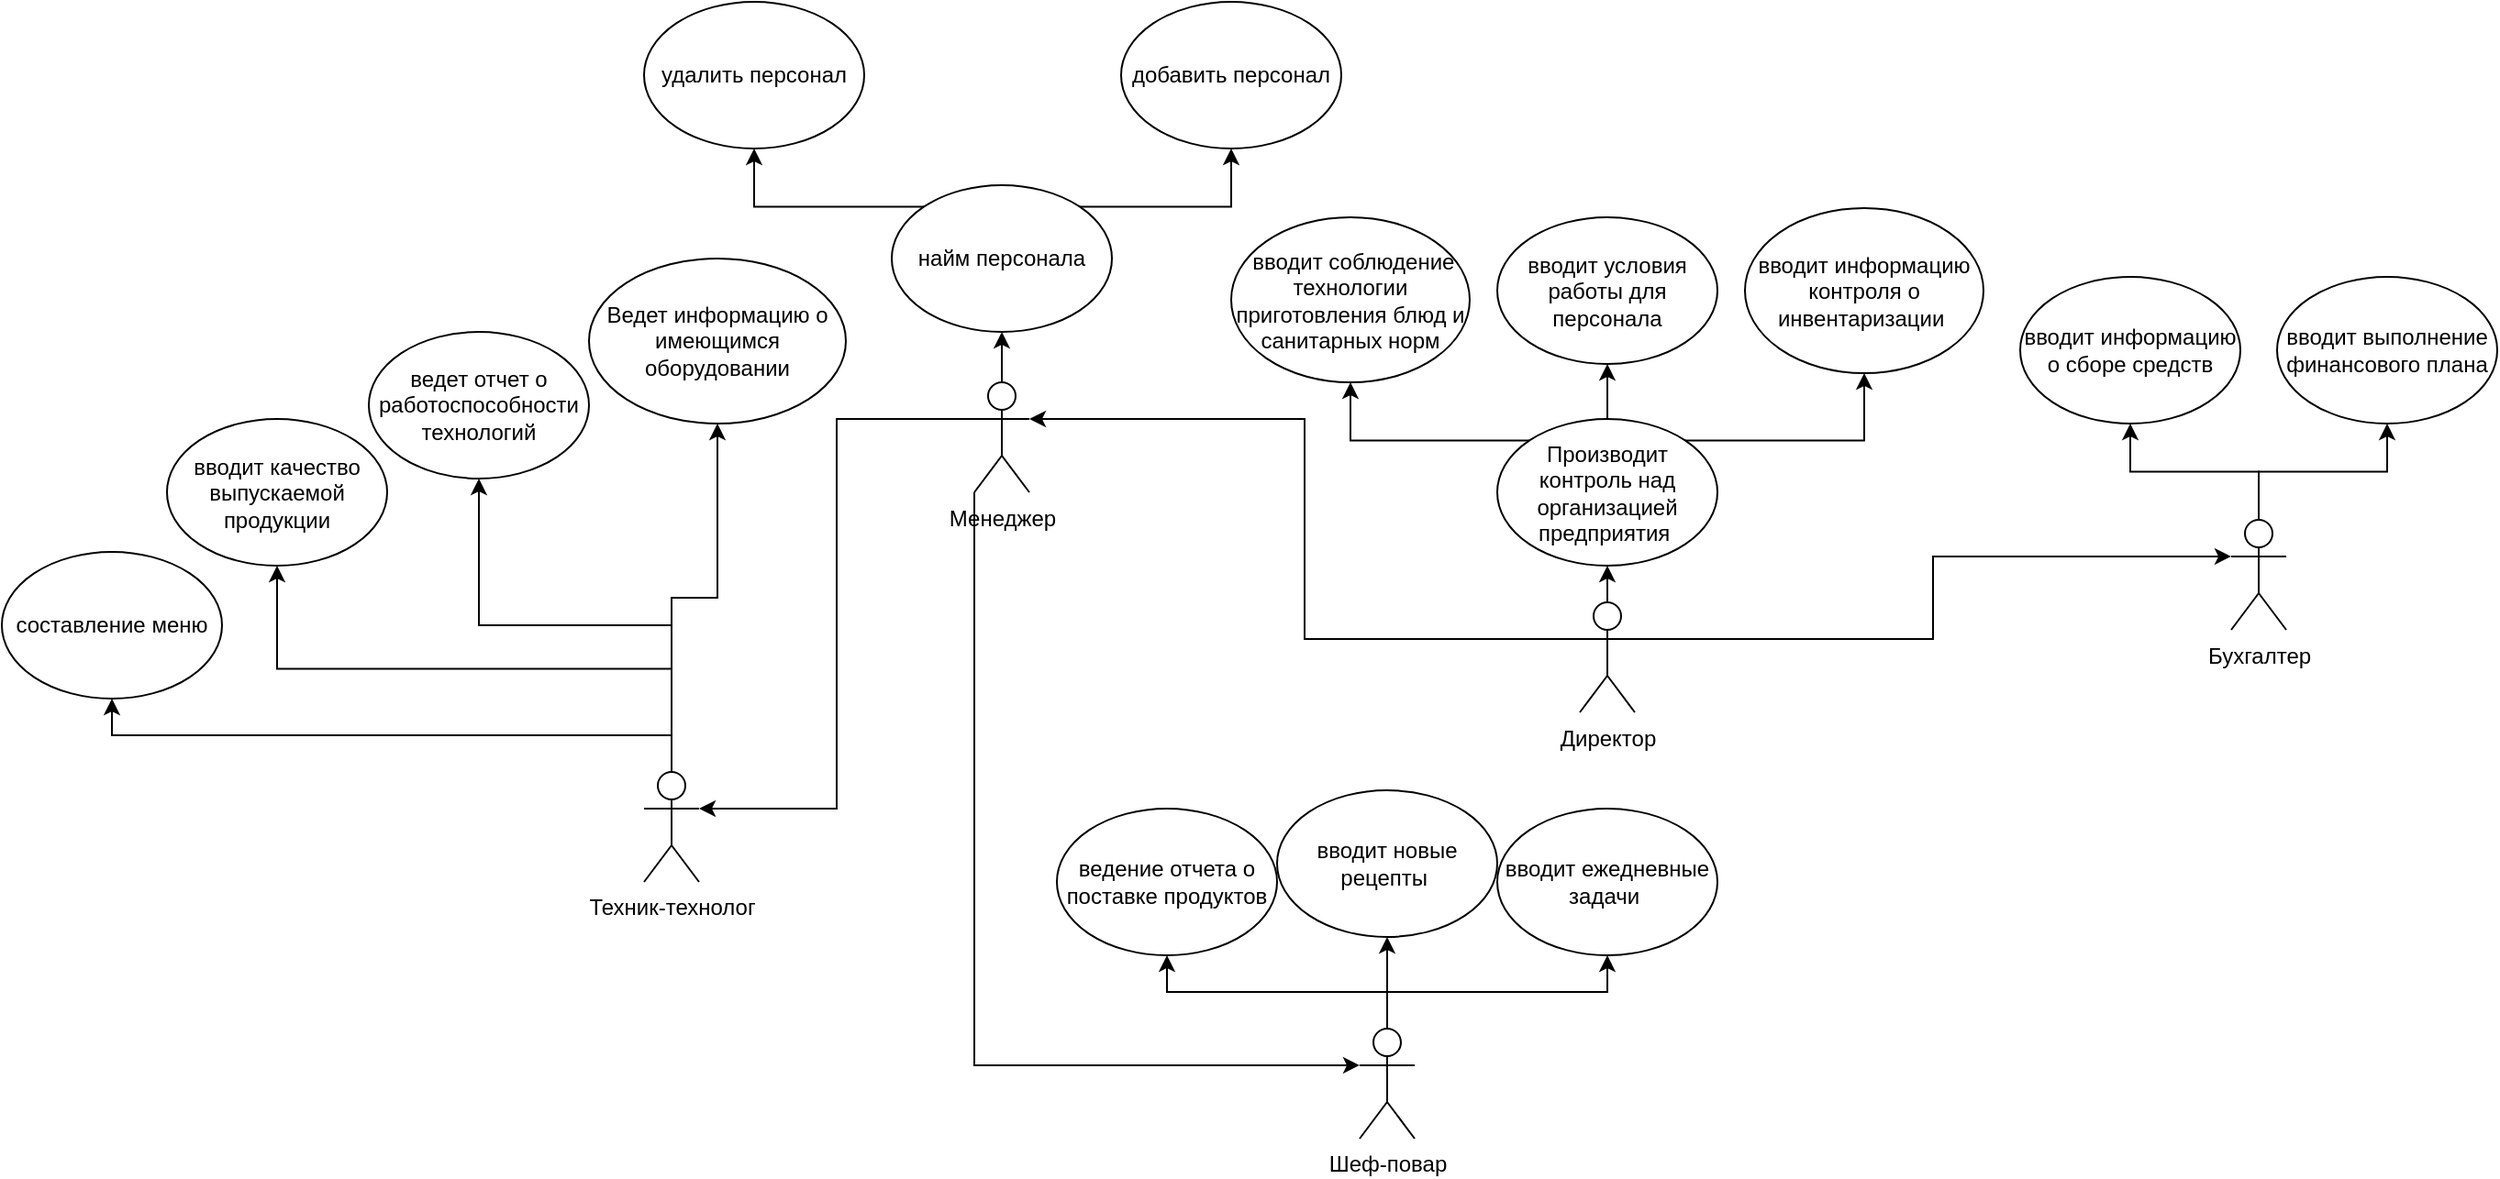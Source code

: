 <mxfile version="21.7.2" type="device">
  <diagram name="Страница — 1" id="hG0_mYMv5_AS9JiIkc6T">
    <mxGraphModel dx="2213" dy="751" grid="1" gridSize="10" guides="1" tooltips="1" connect="1" arrows="1" fold="1" page="1" pageScale="1" pageWidth="827" pageHeight="1169" math="0" shadow="0">
      <root>
        <mxCell id="0" />
        <mxCell id="1" parent="0" />
        <mxCell id="Dje9QthW423mXFM0m1nJ-9" style="edgeStyle=orthogonalEdgeStyle;rounded=0;orthogonalLoop=1;jettySize=auto;html=1;exitX=0.5;exitY=0;exitDx=0;exitDy=0;exitPerimeter=0;entryX=0.5;entryY=1;entryDx=0;entryDy=0;" parent="1" source="Dje9QthW423mXFM0m1nJ-2" target="Dje9QthW423mXFM0m1nJ-10" edge="1">
          <mxGeometry relative="1" as="geometry">
            <mxPoint x="295" y="270" as="targetPoint" />
          </mxGeometry>
        </mxCell>
        <mxCell id="Dje9QthW423mXFM0m1nJ-35" style="edgeStyle=orthogonalEdgeStyle;rounded=0;orthogonalLoop=1;jettySize=auto;html=1;exitX=0;exitY=0.333;exitDx=0;exitDy=0;exitPerimeter=0;entryX=1;entryY=0.333;entryDx=0;entryDy=0;entryPerimeter=0;" parent="1" source="Dje9QthW423mXFM0m1nJ-2" target="Dje9QthW423mXFM0m1nJ-34" edge="1">
          <mxGeometry relative="1" as="geometry" />
        </mxCell>
        <mxCell id="Dje9QthW423mXFM0m1nJ-55" style="edgeStyle=orthogonalEdgeStyle;rounded=0;orthogonalLoop=1;jettySize=auto;html=1;exitX=0;exitY=1;exitDx=0;exitDy=0;exitPerimeter=0;entryX=0;entryY=0.333;entryDx=0;entryDy=0;entryPerimeter=0;" parent="1" source="Dje9QthW423mXFM0m1nJ-2" target="Dje9QthW423mXFM0m1nJ-48" edge="1">
          <mxGeometry relative="1" as="geometry" />
        </mxCell>
        <mxCell id="Dje9QthW423mXFM0m1nJ-2" value="Менеджер" style="shape=umlActor;verticalLabelPosition=bottom;verticalAlign=top;html=1;outlineConnect=0;" parent="1" vertex="1">
          <mxGeometry x="280" y="307.5" width="30" height="60" as="geometry" />
        </mxCell>
        <mxCell id="Dje9QthW423mXFM0m1nJ-13" style="edgeStyle=orthogonalEdgeStyle;rounded=0;orthogonalLoop=1;jettySize=auto;html=1;exitX=1;exitY=0;exitDx=0;exitDy=0;entryX=0.5;entryY=1;entryDx=0;entryDy=0;" parent="1" source="Dje9QthW423mXFM0m1nJ-10" target="Dje9QthW423mXFM0m1nJ-12" edge="1">
          <mxGeometry relative="1" as="geometry" />
        </mxCell>
        <mxCell id="Dje9QthW423mXFM0m1nJ-14" style="edgeStyle=orthogonalEdgeStyle;rounded=0;orthogonalLoop=1;jettySize=auto;html=1;exitX=0;exitY=0;exitDx=0;exitDy=0;entryX=0.5;entryY=1;entryDx=0;entryDy=0;" parent="1" source="Dje9QthW423mXFM0m1nJ-10" target="Dje9QthW423mXFM0m1nJ-16" edge="1">
          <mxGeometry relative="1" as="geometry">
            <mxPoint x="140" y="160" as="targetPoint" />
          </mxGeometry>
        </mxCell>
        <mxCell id="Dje9QthW423mXFM0m1nJ-10" value="найм персонала" style="ellipse;whiteSpace=wrap;html=1;" parent="1" vertex="1">
          <mxGeometry x="235" y="200" width="120" height="80" as="geometry" />
        </mxCell>
        <mxCell id="Dje9QthW423mXFM0m1nJ-12" value="добавить персонал" style="ellipse;whiteSpace=wrap;html=1;" parent="1" vertex="1">
          <mxGeometry x="360" y="100" width="120" height="80" as="geometry" />
        </mxCell>
        <mxCell id="Dje9QthW423mXFM0m1nJ-16" value="удалить персонал" style="ellipse;whiteSpace=wrap;html=1;" parent="1" vertex="1">
          <mxGeometry x="100" y="100" width="120" height="80" as="geometry" />
        </mxCell>
        <mxCell id="Dje9QthW423mXFM0m1nJ-19" style="edgeStyle=orthogonalEdgeStyle;rounded=0;orthogonalLoop=1;jettySize=auto;html=1;exitX=0.5;exitY=0;exitDx=0;exitDy=0;exitPerimeter=0;entryX=0.5;entryY=1;entryDx=0;entryDy=0;" parent="1" source="Dje9QthW423mXFM0m1nJ-17" target="Dje9QthW423mXFM0m1nJ-18" edge="1">
          <mxGeometry relative="1" as="geometry" />
        </mxCell>
        <mxCell id="Dje9QthW423mXFM0m1nJ-26" style="edgeStyle=orthogonalEdgeStyle;rounded=0;orthogonalLoop=1;jettySize=auto;html=1;exitX=0;exitY=0.333;exitDx=0;exitDy=0;exitPerimeter=0;entryX=1;entryY=0.333;entryDx=0;entryDy=0;entryPerimeter=0;" parent="1" source="Dje9QthW423mXFM0m1nJ-17" target="Dje9QthW423mXFM0m1nJ-2" edge="1">
          <mxGeometry relative="1" as="geometry" />
        </mxCell>
        <mxCell id="Dje9QthW423mXFM0m1nJ-33" style="edgeStyle=orthogonalEdgeStyle;rounded=0;orthogonalLoop=1;jettySize=auto;html=1;exitX=1;exitY=0.333;exitDx=0;exitDy=0;exitPerimeter=0;entryX=0;entryY=0.333;entryDx=0;entryDy=0;entryPerimeter=0;" parent="1" source="Dje9QthW423mXFM0m1nJ-17" target="Dje9QthW423mXFM0m1nJ-27" edge="1">
          <mxGeometry relative="1" as="geometry" />
        </mxCell>
        <mxCell id="Dje9QthW423mXFM0m1nJ-17" value="Директор" style="shape=umlActor;verticalLabelPosition=bottom;verticalAlign=top;html=1;outlineConnect=0;" parent="1" vertex="1">
          <mxGeometry x="610" y="427.5" width="30" height="60" as="geometry" />
        </mxCell>
        <mxCell id="Dje9QthW423mXFM0m1nJ-21" style="edgeStyle=orthogonalEdgeStyle;rounded=0;orthogonalLoop=1;jettySize=auto;html=1;exitX=0;exitY=0;exitDx=0;exitDy=0;entryX=0.5;entryY=1;entryDx=0;entryDy=0;" parent="1" source="Dje9QthW423mXFM0m1nJ-18" target="Dje9QthW423mXFM0m1nJ-20" edge="1">
          <mxGeometry relative="1" as="geometry" />
        </mxCell>
        <mxCell id="Dje9QthW423mXFM0m1nJ-22" style="edgeStyle=orthogonalEdgeStyle;rounded=0;orthogonalLoop=1;jettySize=auto;html=1;exitX=0.5;exitY=0;exitDx=0;exitDy=0;entryX=0.5;entryY=1;entryDx=0;entryDy=0;" parent="1" source="Dje9QthW423mXFM0m1nJ-18" target="Dje9QthW423mXFM0m1nJ-23" edge="1">
          <mxGeometry relative="1" as="geometry">
            <mxPoint x="625" y="267.5" as="targetPoint" />
          </mxGeometry>
        </mxCell>
        <mxCell id="Dje9QthW423mXFM0m1nJ-25" style="edgeStyle=orthogonalEdgeStyle;rounded=0;orthogonalLoop=1;jettySize=auto;html=1;exitX=1;exitY=0;exitDx=0;exitDy=0;entryX=0.5;entryY=1;entryDx=0;entryDy=0;" parent="1" source="Dje9QthW423mXFM0m1nJ-18" target="Dje9QthW423mXFM0m1nJ-24" edge="1">
          <mxGeometry relative="1" as="geometry" />
        </mxCell>
        <mxCell id="Dje9QthW423mXFM0m1nJ-18" value="Производит контроль над организацией предприятия&amp;nbsp;" style="ellipse;whiteSpace=wrap;html=1;" parent="1" vertex="1">
          <mxGeometry x="565" y="327.5" width="120" height="80" as="geometry" />
        </mxCell>
        <mxCell id="Dje9QthW423mXFM0m1nJ-20" value="&amp;nbsp;вводит соблюдение технологии приготовления блюд и санитарных норм" style="ellipse;whiteSpace=wrap;html=1;" parent="1" vertex="1">
          <mxGeometry x="420" y="217.5" width="130" height="90" as="geometry" />
        </mxCell>
        <mxCell id="Dje9QthW423mXFM0m1nJ-23" value="вводит условия работы для персонала" style="ellipse;whiteSpace=wrap;html=1;" parent="1" vertex="1">
          <mxGeometry x="565" y="217.5" width="120" height="80" as="geometry" />
        </mxCell>
        <mxCell id="Dje9QthW423mXFM0m1nJ-24" value="вводит информацию контроля о инвентаризации&amp;nbsp;" style="ellipse;whiteSpace=wrap;html=1;" parent="1" vertex="1">
          <mxGeometry x="700" y="212.5" width="130" height="90" as="geometry" />
        </mxCell>
        <mxCell id="Dje9QthW423mXFM0m1nJ-30" style="edgeStyle=orthogonalEdgeStyle;rounded=0;orthogonalLoop=1;jettySize=auto;html=1;exitX=0.5;exitY=0;exitDx=0;exitDy=0;exitPerimeter=0;entryX=0.5;entryY=1;entryDx=0;entryDy=0;" parent="1" source="Dje9QthW423mXFM0m1nJ-27" target="Dje9QthW423mXFM0m1nJ-29" edge="1">
          <mxGeometry relative="1" as="geometry" />
        </mxCell>
        <mxCell id="Dje9QthW423mXFM0m1nJ-32" style="edgeStyle=orthogonalEdgeStyle;rounded=0;orthogonalLoop=1;jettySize=auto;html=1;exitX=0.5;exitY=0;exitDx=0;exitDy=0;exitPerimeter=0;entryX=0.5;entryY=1;entryDx=0;entryDy=0;" parent="1" source="Dje9QthW423mXFM0m1nJ-27" target="Dje9QthW423mXFM0m1nJ-31" edge="1">
          <mxGeometry relative="1" as="geometry" />
        </mxCell>
        <mxCell id="Dje9QthW423mXFM0m1nJ-27" value="Бухгалтер" style="shape=umlActor;verticalLabelPosition=bottom;verticalAlign=top;html=1;outlineConnect=0;" parent="1" vertex="1">
          <mxGeometry x="965" y="382.5" width="30" height="60" as="geometry" />
        </mxCell>
        <mxCell id="Dje9QthW423mXFM0m1nJ-29" value="вводит информацию о сборе средств" style="ellipse;whiteSpace=wrap;html=1;" parent="1" vertex="1">
          <mxGeometry x="850" y="250" width="120" height="80" as="geometry" />
        </mxCell>
        <mxCell id="Dje9QthW423mXFM0m1nJ-31" value="вводит выполнение финансового плана" style="ellipse;whiteSpace=wrap;html=1;" parent="1" vertex="1">
          <mxGeometry x="990" y="250" width="120" height="80" as="geometry" />
        </mxCell>
        <mxCell id="Dje9QthW423mXFM0m1nJ-36" style="edgeStyle=orthogonalEdgeStyle;rounded=0;orthogonalLoop=1;jettySize=auto;html=1;exitX=0.5;exitY=0;exitDx=0;exitDy=0;exitPerimeter=0;entryX=0.5;entryY=1;entryDx=0;entryDy=0;" parent="1" source="Dje9QthW423mXFM0m1nJ-34" target="Dje9QthW423mXFM0m1nJ-37" edge="1">
          <mxGeometry relative="1" as="geometry">
            <mxPoint x="130" y="270" as="targetPoint" />
          </mxGeometry>
        </mxCell>
        <mxCell id="Dje9QthW423mXFM0m1nJ-38" style="edgeStyle=orthogonalEdgeStyle;rounded=0;orthogonalLoop=1;jettySize=auto;html=1;exitX=0.5;exitY=0;exitDx=0;exitDy=0;exitPerimeter=0;entryX=0.5;entryY=1;entryDx=0;entryDy=0;" parent="1" source="Dje9QthW423mXFM0m1nJ-34" target="Dje9QthW423mXFM0m1nJ-39" edge="1">
          <mxGeometry relative="1" as="geometry">
            <mxPoint x="180" y="290" as="targetPoint" />
          </mxGeometry>
        </mxCell>
        <mxCell id="Dje9QthW423mXFM0m1nJ-45" style="edgeStyle=orthogonalEdgeStyle;rounded=0;orthogonalLoop=1;jettySize=auto;html=1;entryX=0.5;entryY=1;entryDx=0;entryDy=0;exitX=0.5;exitY=0;exitDx=0;exitDy=0;exitPerimeter=0;" parent="1" source="Dje9QthW423mXFM0m1nJ-34" target="Dje9QthW423mXFM0m1nJ-46" edge="1">
          <mxGeometry relative="1" as="geometry">
            <mxPoint x="150" y="420" as="targetPoint" />
            <mxPoint x="160" y="390" as="sourcePoint" />
          </mxGeometry>
        </mxCell>
        <mxCell id="fx5-U89eKFGWpvig1Pxb-2" style="edgeStyle=orthogonalEdgeStyle;rounded=0;orthogonalLoop=1;jettySize=auto;html=1;exitX=0.5;exitY=0;exitDx=0;exitDy=0;exitPerimeter=0;entryX=0.5;entryY=1;entryDx=0;entryDy=0;" edge="1" parent="1" source="Dje9QthW423mXFM0m1nJ-34" target="fx5-U89eKFGWpvig1Pxb-1">
          <mxGeometry relative="1" as="geometry" />
        </mxCell>
        <mxCell id="Dje9QthW423mXFM0m1nJ-34" value="Техник-технолог" style="shape=umlActor;verticalLabelPosition=bottom;verticalAlign=top;html=1;outlineConnect=0;" parent="1" vertex="1">
          <mxGeometry x="100" y="520" width="30" height="60" as="geometry" />
        </mxCell>
        <mxCell id="Dje9QthW423mXFM0m1nJ-37" value="вводит качество выпускаемой продукции" style="ellipse;whiteSpace=wrap;html=1;" parent="1" vertex="1">
          <mxGeometry x="-160" y="327.5" width="120" height="80" as="geometry" />
        </mxCell>
        <mxCell id="Dje9QthW423mXFM0m1nJ-39" value="составление меню" style="ellipse;whiteSpace=wrap;html=1;" parent="1" vertex="1">
          <mxGeometry x="-250" y="400" width="120" height="80" as="geometry" />
        </mxCell>
        <mxCell id="Dje9QthW423mXFM0m1nJ-46" value="ведет отчет о работоспособности технологий" style="ellipse;whiteSpace=wrap;html=1;" parent="1" vertex="1">
          <mxGeometry x="-50" y="280" width="120" height="80" as="geometry" />
        </mxCell>
        <mxCell id="Dje9QthW423mXFM0m1nJ-50" style="edgeStyle=orthogonalEdgeStyle;rounded=0;orthogonalLoop=1;jettySize=auto;html=1;exitX=0.5;exitY=0;exitDx=0;exitDy=0;exitPerimeter=0;entryX=0.5;entryY=1;entryDx=0;entryDy=0;" parent="1" source="Dje9QthW423mXFM0m1nJ-48" target="Dje9QthW423mXFM0m1nJ-49" edge="1">
          <mxGeometry relative="1" as="geometry" />
        </mxCell>
        <mxCell id="Dje9QthW423mXFM0m1nJ-51" style="edgeStyle=orthogonalEdgeStyle;rounded=0;orthogonalLoop=1;jettySize=auto;html=1;exitX=0.5;exitY=0;exitDx=0;exitDy=0;exitPerimeter=0;entryX=0.5;entryY=1;entryDx=0;entryDy=0;" parent="1" source="Dje9QthW423mXFM0m1nJ-48" target="Dje9QthW423mXFM0m1nJ-52" edge="1">
          <mxGeometry relative="1" as="geometry">
            <mxPoint x="440" y="610" as="targetPoint" />
          </mxGeometry>
        </mxCell>
        <mxCell id="Dje9QthW423mXFM0m1nJ-53" style="edgeStyle=orthogonalEdgeStyle;rounded=0;orthogonalLoop=1;jettySize=auto;html=1;exitX=0.5;exitY=0;exitDx=0;exitDy=0;exitPerimeter=0;entryX=0.5;entryY=1;entryDx=0;entryDy=0;" parent="1" source="Dje9QthW423mXFM0m1nJ-48" target="Dje9QthW423mXFM0m1nJ-54" edge="1">
          <mxGeometry relative="1" as="geometry">
            <mxPoint x="560" y="610" as="targetPoint" />
          </mxGeometry>
        </mxCell>
        <mxCell id="Dje9QthW423mXFM0m1nJ-48" value="Шеф-повар" style="shape=umlActor;verticalLabelPosition=bottom;verticalAlign=top;html=1;outlineConnect=0;" parent="1" vertex="1">
          <mxGeometry x="490" y="660" width="30" height="60" as="geometry" />
        </mxCell>
        <mxCell id="Dje9QthW423mXFM0m1nJ-49" value="ведение отчета о поставке продуктов" style="ellipse;whiteSpace=wrap;html=1;" parent="1" vertex="1">
          <mxGeometry x="325" y="540" width="120" height="80" as="geometry" />
        </mxCell>
        <mxCell id="Dje9QthW423mXFM0m1nJ-52" value="вводит новые рецепты&amp;nbsp;" style="ellipse;whiteSpace=wrap;html=1;" parent="1" vertex="1">
          <mxGeometry x="445" y="530" width="120" height="80" as="geometry" />
        </mxCell>
        <mxCell id="Dje9QthW423mXFM0m1nJ-54" value="вводит ежедневные задачи&amp;nbsp;" style="ellipse;whiteSpace=wrap;html=1;" parent="1" vertex="1">
          <mxGeometry x="565" y="540" width="120" height="80" as="geometry" />
        </mxCell>
        <mxCell id="fx5-U89eKFGWpvig1Pxb-1" value="Ведет информацию о имеющимся оборудовании" style="ellipse;whiteSpace=wrap;html=1;" vertex="1" parent="1">
          <mxGeometry x="70" y="240" width="140" height="90" as="geometry" />
        </mxCell>
      </root>
    </mxGraphModel>
  </diagram>
</mxfile>
